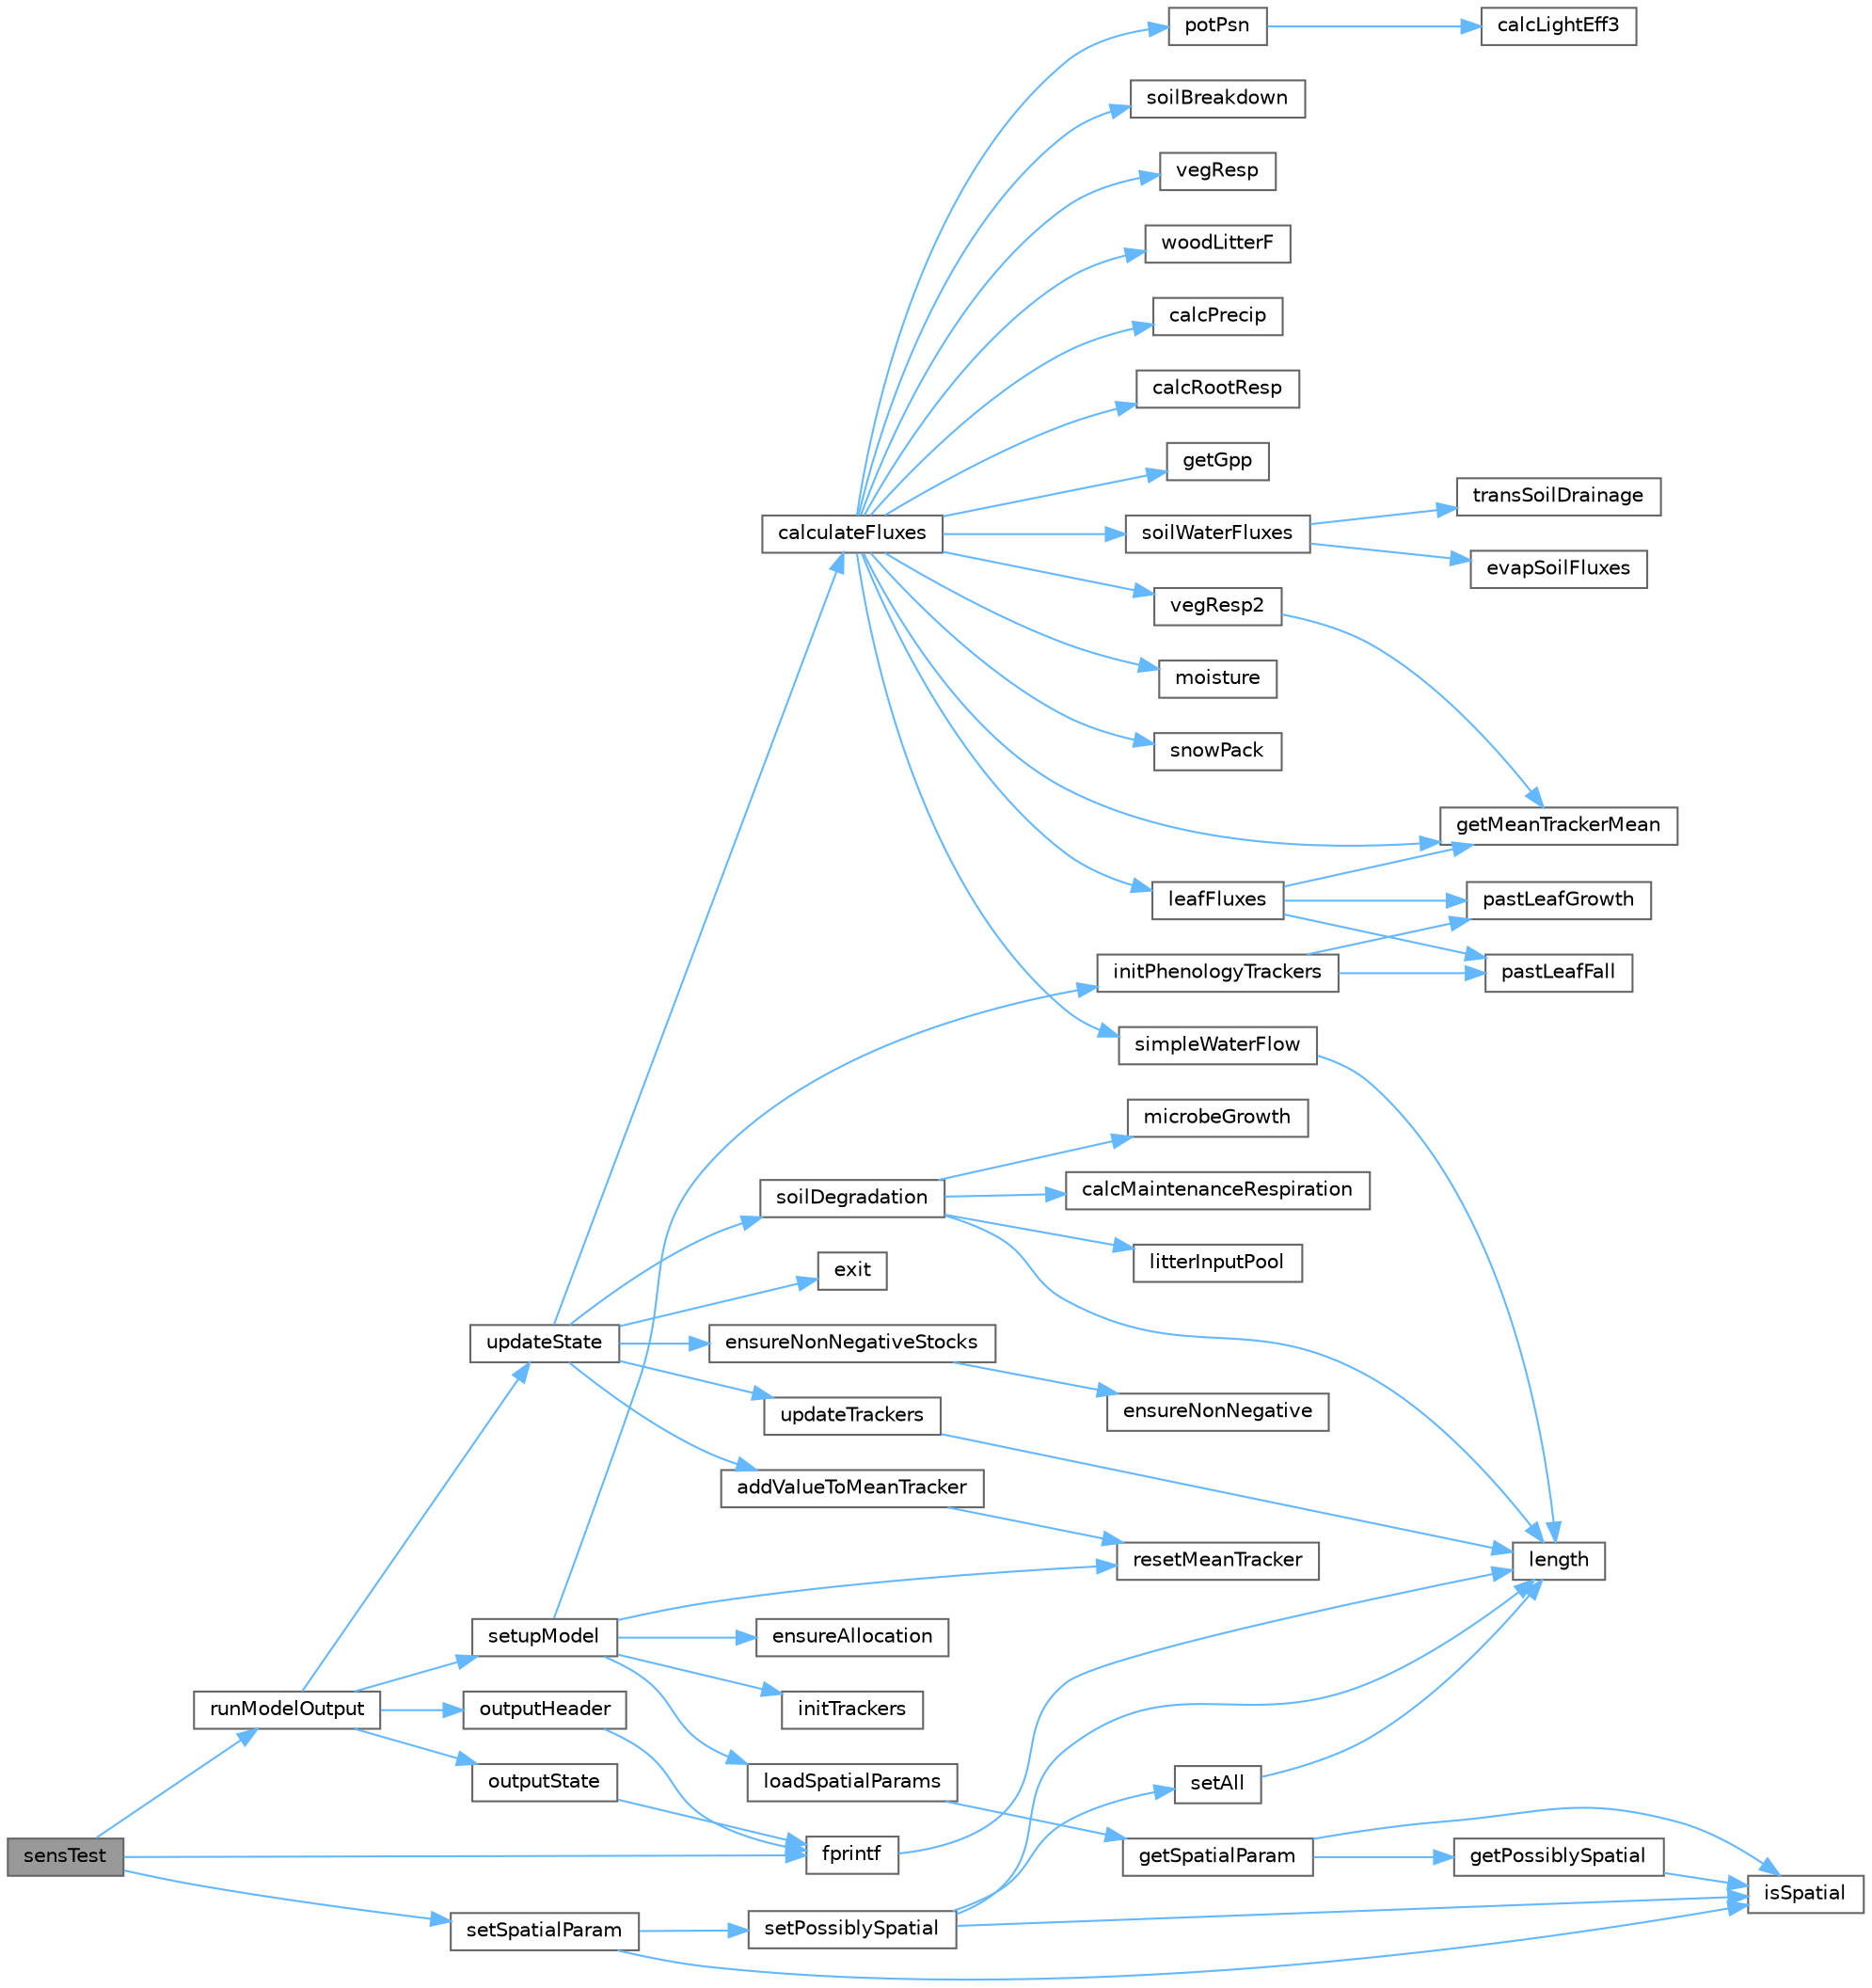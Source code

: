 digraph "sensTest"
{
 // LATEX_PDF_SIZE
  bgcolor="transparent";
  edge [fontname=Helvetica,fontsize=10,labelfontname=Helvetica,labelfontsize=10];
  node [fontname=Helvetica,fontsize=10,shape=box,height=0.2,width=0.4];
  rankdir="LR";
  Node1 [id="Node000001",label="sensTest",height=0.2,width=0.4,color="gray40", fillcolor="grey60", style="filled", fontcolor="black",tooltip=" "];
  Node1 -> Node2 [id="edge63_Node000001_Node000002",color="steelblue1",style="solid",tooltip=" "];
  Node2 [id="Node000002",label="fprintf",height=0.2,width=0.4,color="grey40", fillcolor="white", style="filled",URL="$db/d38/splitdata_8m.html#a1b55763cc205d6b6f157eefb24e20e4c",tooltip=" "];
  Node2 -> Node3 [id="edge64_Node000002_Node000003",color="steelblue1",style="solid",tooltip=" "];
  Node3 [id="Node000003",label="length",height=0.2,width=0.4,color="grey40", fillcolor="white", style="filled",URL="$d9/dce/daylen_8m.html#a86e0024c249e4a09333409ec56451e1e",tooltip=" "];
  Node1 -> Node4 [id="edge65_Node000001_Node000004",color="steelblue1",style="solid",tooltip=" "];
  Node4 [id="Node000004",label="runModelOutput",height=0.2,width=0.4,color="grey40", fillcolor="white", style="filled",URL="$df/db5/sipnet_girdle_8c.html#acf0244732d4eadad6cd97f0ee7e61fbe",tooltip=" "];
  Node4 -> Node5 [id="edge66_Node000004_Node000005",color="steelblue1",style="solid",tooltip=" "];
  Node5 [id="Node000005",label="outputHeader",height=0.2,width=0.4,color="grey40", fillcolor="white", style="filled",URL="$df/db5/sipnet_girdle_8c.html#afe7a3ea0ba3ae1f21f777e75be954d88",tooltip=" "];
  Node5 -> Node2 [id="edge67_Node000005_Node000002",color="steelblue1",style="solid",tooltip=" "];
  Node4 -> Node6 [id="edge68_Node000004_Node000006",color="steelblue1",style="solid",tooltip=" "];
  Node6 [id="Node000006",label="outputState",height=0.2,width=0.4,color="grey40", fillcolor="white", style="filled",URL="$df/db5/sipnet_girdle_8c.html#aafb7702a7e224d9e8402df7a2ca700b3",tooltip=" "];
  Node6 -> Node2 [id="edge69_Node000006_Node000002",color="steelblue1",style="solid",tooltip=" "];
  Node4 -> Node7 [id="edge70_Node000004_Node000007",color="steelblue1",style="solid",tooltip=" "];
  Node7 [id="Node000007",label="setupModel",height=0.2,width=0.4,color="grey40", fillcolor="white", style="filled",URL="$df/db5/sipnet_girdle_8c.html#a0efad227d8e097ade293ef92ec87b26e",tooltip=" "];
  Node7 -> Node8 [id="edge71_Node000007_Node000008",color="steelblue1",style="solid",tooltip=" "];
  Node8 [id="Node000008",label="ensureAllocation",height=0.2,width=0.4,color="grey40", fillcolor="white", style="filled",URL="$df/db5/sipnet_girdle_8c.html#aa0c4af096227dd0aa7a432af7e63b71b",tooltip=" "];
  Node7 -> Node9 [id="edge72_Node000007_Node000009",color="steelblue1",style="solid",tooltip=" "];
  Node9 [id="Node000009",label="initPhenologyTrackers",height=0.2,width=0.4,color="grey40", fillcolor="white", style="filled",URL="$df/db5/sipnet_girdle_8c.html#a5c7993de818df1e23101f7b5c7ae79b7",tooltip=" "];
  Node9 -> Node10 [id="edge73_Node000009_Node000010",color="steelblue1",style="solid",tooltip=" "];
  Node10 [id="Node000010",label="pastLeafFall",height=0.2,width=0.4,color="grey40", fillcolor="white", style="filled",URL="$df/db5/sipnet_girdle_8c.html#a9d42469c8cdb3e676e1958c57da19547",tooltip=" "];
  Node9 -> Node11 [id="edge74_Node000009_Node000011",color="steelblue1",style="solid",tooltip=" "];
  Node11 [id="Node000011",label="pastLeafGrowth",height=0.2,width=0.4,color="grey40", fillcolor="white", style="filled",URL="$df/db5/sipnet_girdle_8c.html#a629ee475c747e21157b6d448454d1647",tooltip=" "];
  Node7 -> Node12 [id="edge75_Node000007_Node000012",color="steelblue1",style="solid",tooltip=" "];
  Node12 [id="Node000012",label="initTrackers",height=0.2,width=0.4,color="grey40", fillcolor="white", style="filled",URL="$df/db5/sipnet_girdle_8c.html#af9cf81e2509a32497ab85f75e1edcf9e",tooltip=" "];
  Node7 -> Node13 [id="edge76_Node000007_Node000013",color="steelblue1",style="solid",tooltip=" "];
  Node13 [id="Node000013",label="loadSpatialParams",height=0.2,width=0.4,color="grey40", fillcolor="white", style="filled",URL="$d7/dd8/_s_i_p_n_e_topts_in_2spatial_params_8c.html#ad416c787f51b053e50264b97cc56f425",tooltip=" "];
  Node13 -> Node14 [id="edge77_Node000013_Node000014",color="steelblue1",style="solid",tooltip=" "];
  Node14 [id="Node000014",label="getSpatialParam",height=0.2,width=0.4,color="grey40", fillcolor="white", style="filled",URL="$d7/dd8/_s_i_p_n_e_topts_in_2spatial_params_8c.html#ac941eee725b3734909015835a7cad499",tooltip=" "];
  Node14 -> Node15 [id="edge78_Node000014_Node000015",color="steelblue1",style="solid",tooltip=" "];
  Node15 [id="Node000015",label="getPossiblySpatial",height=0.2,width=0.4,color="grey40", fillcolor="white", style="filled",URL="$d7/dd8/_s_i_p_n_e_topts_in_2spatial_params_8c.html#ace067e115166bd724ba5081dbf1f6f27",tooltip=" "];
  Node15 -> Node16 [id="edge79_Node000015_Node000016",color="steelblue1",style="solid",tooltip=" "];
  Node16 [id="Node000016",label="isSpatial",height=0.2,width=0.4,color="grey40", fillcolor="white", style="filled",URL="$d7/dd8/_s_i_p_n_e_topts_in_2spatial_params_8c.html#ae99fa2266ffe4ed506690f3cf382e26e",tooltip=" "];
  Node14 -> Node16 [id="edge80_Node000014_Node000016",color="steelblue1",style="solid",tooltip=" "];
  Node7 -> Node17 [id="edge81_Node000007_Node000017",color="steelblue1",style="solid",tooltip=" "];
  Node17 [id="Node000017",label="resetMeanTracker",height=0.2,width=0.4,color="grey40", fillcolor="white", style="filled",URL="$d5/d1f/runmean_8c.html#aafa097eaf82986761f1920d2a1ed2457",tooltip=" "];
  Node4 -> Node18 [id="edge82_Node000004_Node000018",color="steelblue1",style="solid",tooltip=" "];
  Node18 [id="Node000018",label="updateState",height=0.2,width=0.4,color="grey40", fillcolor="white", style="filled",URL="$df/db5/sipnet_girdle_8c.html#aa5dabf4a89c5e3410a829e6a3d042c1f",tooltip=" "];
  Node18 -> Node19 [id="edge83_Node000018_Node000019",color="steelblue1",style="solid",tooltip=" "];
  Node19 [id="Node000019",label="addValueToMeanTracker",height=0.2,width=0.4,color="grey40", fillcolor="white", style="filled",URL="$d5/d1f/runmean_8c.html#a3b3e682c43d0a347c6eaf7de4cb68a16",tooltip=" "];
  Node19 -> Node17 [id="edge84_Node000019_Node000017",color="steelblue1",style="solid",tooltip=" "];
  Node18 -> Node20 [id="edge85_Node000018_Node000020",color="steelblue1",style="solid",tooltip=" "];
  Node20 [id="Node000020",label="calculateFluxes",height=0.2,width=0.4,color="grey40", fillcolor="white", style="filled",URL="$df/db5/sipnet_girdle_8c.html#a8938f698e8ab7e67b5793587b3030f09",tooltip=" "];
  Node20 -> Node21 [id="edge86_Node000020_Node000021",color="steelblue1",style="solid",tooltip=" "];
  Node21 [id="Node000021",label="calcPrecip",height=0.2,width=0.4,color="grey40", fillcolor="white", style="filled",URL="$df/db5/sipnet_girdle_8c.html#a74d1f0563b41ce09b39c84d512f660f3",tooltip=" "];
  Node20 -> Node22 [id="edge87_Node000020_Node000022",color="steelblue1",style="solid",tooltip=" "];
  Node22 [id="Node000022",label="calcRootResp",height=0.2,width=0.4,color="grey40", fillcolor="white", style="filled",URL="$df/db5/sipnet_girdle_8c.html#a5ac2aa2e3e8e9bf86283c643df0d214f",tooltip=" "];
  Node20 -> Node23 [id="edge88_Node000020_Node000023",color="steelblue1",style="solid",tooltip=" "];
  Node23 [id="Node000023",label="getGpp",height=0.2,width=0.4,color="grey40", fillcolor="white", style="filled",URL="$df/db5/sipnet_girdle_8c.html#a8c2f0ba72fdaae9e3836745acd5fc7eb",tooltip=" "];
  Node20 -> Node24 [id="edge89_Node000020_Node000024",color="steelblue1",style="solid",tooltip=" "];
  Node24 [id="Node000024",label="getMeanTrackerMean",height=0.2,width=0.4,color="grey40", fillcolor="white", style="filled",URL="$d5/d1f/runmean_8c.html#aee80c094e5cc8830c70fd93fa14bb102",tooltip=" "];
  Node20 -> Node25 [id="edge90_Node000020_Node000025",color="steelblue1",style="solid",tooltip=" "];
  Node25 [id="Node000025",label="leafFluxes",height=0.2,width=0.4,color="grey40", fillcolor="white", style="filled",URL="$df/db5/sipnet_girdle_8c.html#a3141adc9db6e20c6bdb1a11f7d779d1b",tooltip=" "];
  Node25 -> Node24 [id="edge91_Node000025_Node000024",color="steelblue1",style="solid",tooltip=" "];
  Node25 -> Node10 [id="edge92_Node000025_Node000010",color="steelblue1",style="solid",tooltip=" "];
  Node25 -> Node11 [id="edge93_Node000025_Node000011",color="steelblue1",style="solid",tooltip=" "];
  Node20 -> Node26 [id="edge94_Node000020_Node000026",color="steelblue1",style="solid",tooltip=" "];
  Node26 [id="Node000026",label="moisture",height=0.2,width=0.4,color="grey40", fillcolor="white", style="filled",URL="$df/db5/sipnet_girdle_8c.html#ae1cde3b069d0958828a9739fd94755db",tooltip=" "];
  Node20 -> Node27 [id="edge95_Node000020_Node000027",color="steelblue1",style="solid",tooltip=" "];
  Node27 [id="Node000027",label="potPsn",height=0.2,width=0.4,color="grey40", fillcolor="white", style="filled",URL="$df/db5/sipnet_girdle_8c.html#a23a1722243c28c71c4f684cf6534fb9f",tooltip=" "];
  Node27 -> Node28 [id="edge96_Node000027_Node000028",color="steelblue1",style="solid",tooltip=" "];
  Node28 [id="Node000028",label="calcLightEff3",height=0.2,width=0.4,color="grey40", fillcolor="white", style="filled",URL="$df/db5/sipnet_girdle_8c.html#a534e01f1f469ee1b8bcccb84dea2e017",tooltip=" "];
  Node20 -> Node29 [id="edge97_Node000020_Node000029",color="steelblue1",style="solid",tooltip=" "];
  Node29 [id="Node000029",label="simpleWaterFlow",height=0.2,width=0.4,color="grey40", fillcolor="white", style="filled",URL="$df/db5/sipnet_girdle_8c.html#a8760c2d181a729bf56e8372445b33aab",tooltip=" "];
  Node29 -> Node3 [id="edge98_Node000029_Node000003",color="steelblue1",style="solid",tooltip=" "];
  Node20 -> Node30 [id="edge99_Node000020_Node000030",color="steelblue1",style="solid",tooltip=" "];
  Node30 [id="Node000030",label="snowPack",height=0.2,width=0.4,color="grey40", fillcolor="white", style="filled",URL="$df/db5/sipnet_girdle_8c.html#a316ac45bcdc2d3372761d43e597874ab",tooltip=" "];
  Node20 -> Node31 [id="edge100_Node000020_Node000031",color="steelblue1",style="solid",tooltip=" "];
  Node31 [id="Node000031",label="soilBreakdown",height=0.2,width=0.4,color="grey40", fillcolor="white", style="filled",URL="$d7/d63/sipnetv_jan2007_8c.html#a6b82287932679ebd632dd4c7baaf6f7e",tooltip=" "];
  Node20 -> Node32 [id="edge101_Node000020_Node000032",color="steelblue1",style="solid",tooltip=" "];
  Node32 [id="Node000032",label="soilWaterFluxes",height=0.2,width=0.4,color="grey40", fillcolor="white", style="filled",URL="$df/db5/sipnet_girdle_8c.html#a397c7c05612189c254b1186783c77676",tooltip=" "];
  Node32 -> Node33 [id="edge102_Node000032_Node000033",color="steelblue1",style="solid",tooltip=" "];
  Node33 [id="Node000033",label="evapSoilFluxes",height=0.2,width=0.4,color="grey40", fillcolor="white", style="filled",URL="$df/db5/sipnet_girdle_8c.html#a77c5d30cbb6d679e52a99eff1f712641",tooltip=" "];
  Node32 -> Node34 [id="edge103_Node000032_Node000034",color="steelblue1",style="solid",tooltip=" "];
  Node34 [id="Node000034",label="transSoilDrainage",height=0.2,width=0.4,color="grey40", fillcolor="white", style="filled",URL="$df/db5/sipnet_girdle_8c.html#ae0e1d9ee4d9eb24f862611ec4a89e797",tooltip=" "];
  Node20 -> Node35 [id="edge104_Node000020_Node000035",color="steelblue1",style="solid",tooltip=" "];
  Node35 [id="Node000035",label="vegResp",height=0.2,width=0.4,color="grey40", fillcolor="white", style="filled",URL="$df/db5/sipnet_girdle_8c.html#a2d6b40f90dd338910f832524445b6c52",tooltip=" "];
  Node20 -> Node36 [id="edge105_Node000020_Node000036",color="steelblue1",style="solid",tooltip=" "];
  Node36 [id="Node000036",label="vegResp2",height=0.2,width=0.4,color="grey40", fillcolor="white", style="filled",URL="$df/db5/sipnet_girdle_8c.html#a750b724612dc74c3876dff1a08c05793",tooltip=" "];
  Node36 -> Node24 [id="edge106_Node000036_Node000024",color="steelblue1",style="solid",tooltip=" "];
  Node20 -> Node37 [id="edge107_Node000020_Node000037",color="steelblue1",style="solid",tooltip=" "];
  Node37 [id="Node000037",label="woodLitterF",height=0.2,width=0.4,color="grey40", fillcolor="white", style="filled",URL="$df/db5/sipnet_girdle_8c.html#a4fa75755604d209a86f737ba875af952",tooltip=" "];
  Node18 -> Node38 [id="edge108_Node000018_Node000038",color="steelblue1",style="solid",tooltip=" "];
  Node38 [id="Node000038",label="ensureNonNegativeStocks",height=0.2,width=0.4,color="grey40", fillcolor="white", style="filled",URL="$df/db5/sipnet_girdle_8c.html#a4b4f01208ed83dd71fd4de4193024692",tooltip=" "];
  Node38 -> Node39 [id="edge109_Node000038_Node000039",color="steelblue1",style="solid",tooltip=" "];
  Node39 [id="Node000039",label="ensureNonNegative",height=0.2,width=0.4,color="grey40", fillcolor="white", style="filled",URL="$df/db5/sipnet_girdle_8c.html#ac9b31a3b89b0fd8bcca50ded6c094e14",tooltip=" "];
  Node18 -> Node40 [id="edge110_Node000018_Node000040",color="steelblue1",style="solid",tooltip=" "];
  Node40 [id="Node000040",label="exit",height=0.2,width=0.4,color="grey40", fillcolor="white", style="filled",URL="$da/d39/exit_handler_8c.html#a7b17e5913b7dff48eec9ba3976ccfd3c",tooltip=" "];
  Node18 -> Node41 [id="edge111_Node000018_Node000041",color="steelblue1",style="solid",tooltip=" "];
  Node41 [id="Node000041",label="soilDegradation",height=0.2,width=0.4,color="grey40", fillcolor="white", style="filled",URL="$df/db5/sipnet_girdle_8c.html#aa6ee951d0233046368177b8cee09319b",tooltip=" "];
  Node41 -> Node42 [id="edge112_Node000041_Node000042",color="steelblue1",style="solid",tooltip=" "];
  Node42 [id="Node000042",label="calcMaintenanceRespiration",height=0.2,width=0.4,color="grey40", fillcolor="white", style="filled",URL="$df/db5/sipnet_girdle_8c.html#a5b84c84a6a5b9a7adeda513fad237ce0",tooltip=" "];
  Node41 -> Node3 [id="edge113_Node000041_Node000003",color="steelblue1",style="solid",tooltip=" "];
  Node41 -> Node43 [id="edge114_Node000041_Node000043",color="steelblue1",style="solid",tooltip=" "];
  Node43 [id="Node000043",label="litterInputPool",height=0.2,width=0.4,color="grey40", fillcolor="white", style="filled",URL="$df/db5/sipnet_girdle_8c.html#ae384ea23c43c39e958759fc88eb3709c",tooltip=" "];
  Node41 -> Node44 [id="edge115_Node000041_Node000044",color="steelblue1",style="solid",tooltip=" "];
  Node44 [id="Node000044",label="microbeGrowth",height=0.2,width=0.4,color="grey40", fillcolor="white", style="filled",URL="$df/db5/sipnet_girdle_8c.html#aa131160baa8171ff834e50cb5813ed27",tooltip=" "];
  Node18 -> Node45 [id="edge116_Node000018_Node000045",color="steelblue1",style="solid",tooltip=" "];
  Node45 [id="Node000045",label="updateTrackers",height=0.2,width=0.4,color="grey40", fillcolor="white", style="filled",URL="$df/db5/sipnet_girdle_8c.html#a8b7178c18acaf22dffc942561473d6bb",tooltip=" "];
  Node45 -> Node3 [id="edge117_Node000045_Node000003",color="steelblue1",style="solid",tooltip=" "];
  Node1 -> Node46 [id="edge118_Node000001_Node000046",color="steelblue1",style="solid",tooltip=" "];
  Node46 [id="Node000046",label="setSpatialParam",height=0.2,width=0.4,color="grey40", fillcolor="white", style="filled",URL="$d7/dd8/_s_i_p_n_e_topts_in_2spatial_params_8c.html#a16ba110c016f1bf915e2cb39aa044b96",tooltip=" "];
  Node46 -> Node16 [id="edge119_Node000046_Node000016",color="steelblue1",style="solid",tooltip=" "];
  Node46 -> Node47 [id="edge120_Node000046_Node000047",color="steelblue1",style="solid",tooltip=" "];
  Node47 [id="Node000047",label="setPossiblySpatial",height=0.2,width=0.4,color="grey40", fillcolor="white", style="filled",URL="$d7/dd8/_s_i_p_n_e_topts_in_2spatial_params_8c.html#a6408e0394af508aa2c48021b712a2bdd",tooltip=" "];
  Node47 -> Node16 [id="edge121_Node000047_Node000016",color="steelblue1",style="solid",tooltip=" "];
  Node47 -> Node3 [id="edge122_Node000047_Node000003",color="steelblue1",style="solid",tooltip=" "];
  Node47 -> Node48 [id="edge123_Node000047_Node000048",color="steelblue1",style="solid",tooltip=" "];
  Node48 [id="Node000048",label="setAll",height=0.2,width=0.4,color="grey40", fillcolor="white", style="filled",URL="$d7/dd8/_s_i_p_n_e_topts_in_2spatial_params_8c.html#ab81f54de2aa764b487efc4c6164859e4",tooltip=" "];
  Node48 -> Node3 [id="edge124_Node000048_Node000003",color="steelblue1",style="solid",tooltip=" "];
}
